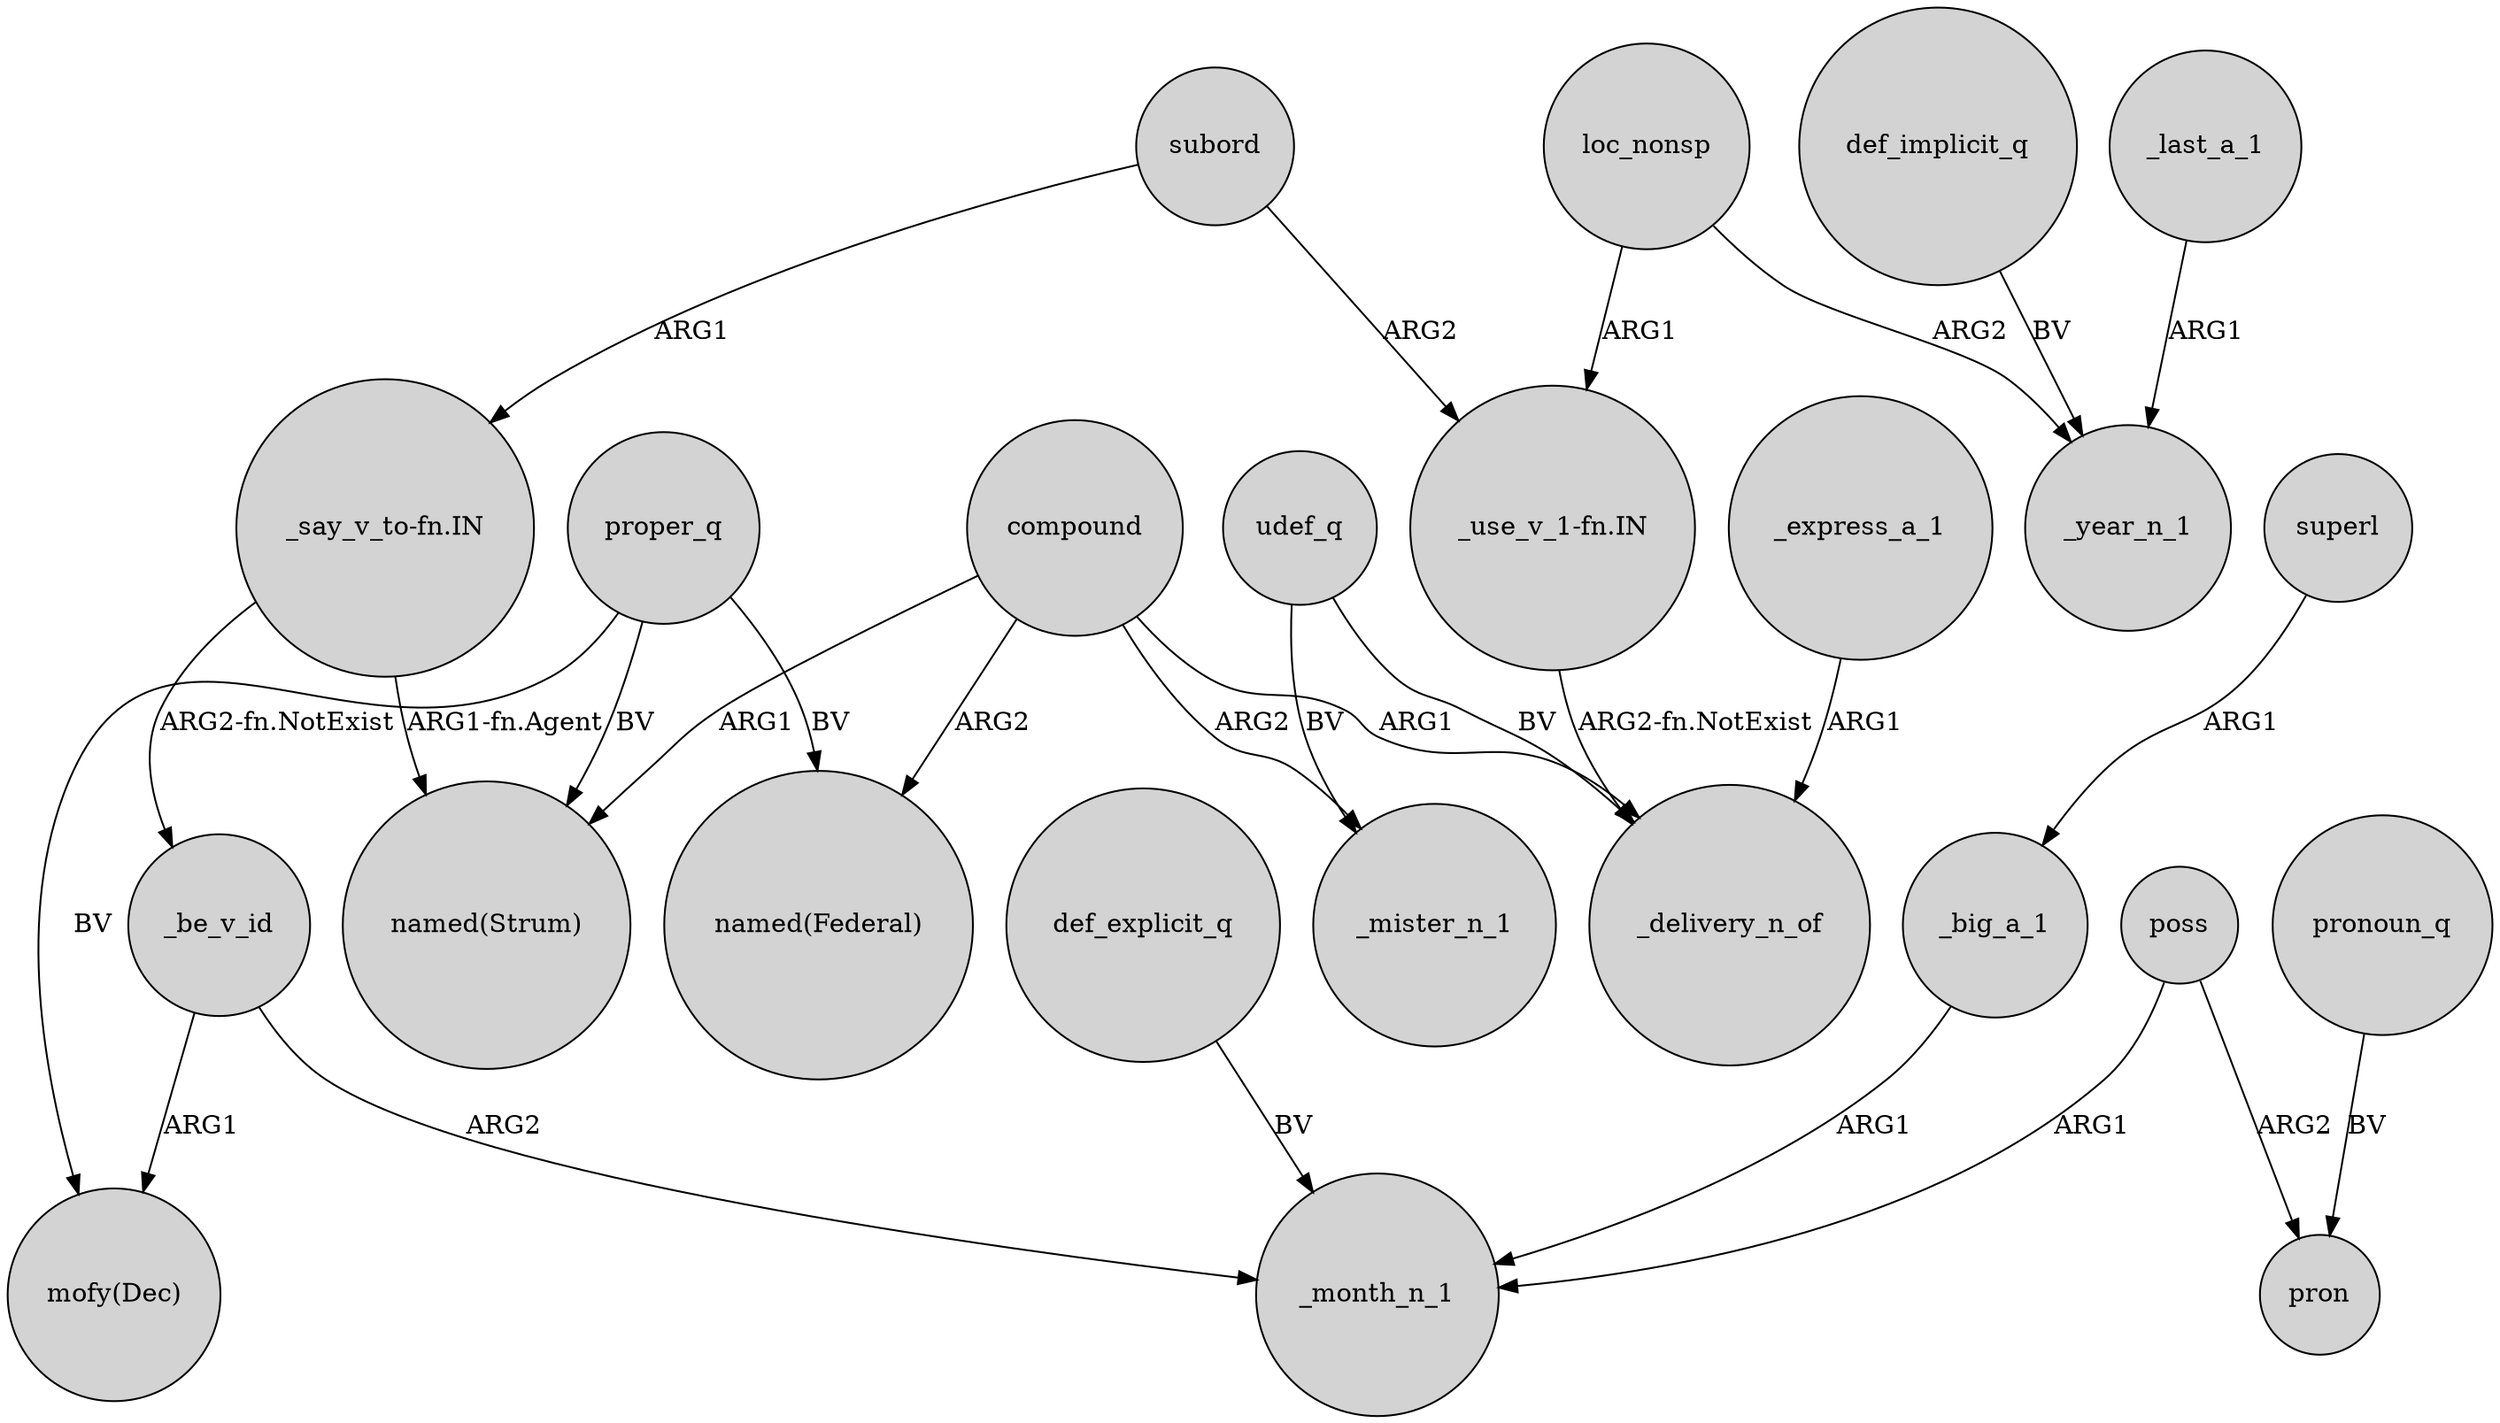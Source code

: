 digraph {
	node [shape=circle style=filled]
	_be_v_id -> "mofy(Dec)" [label=ARG1]
	"_say_v_to-fn.IN" -> "named(Strum)" [label="ARG1-fn.Agent"]
	poss -> pron [label=ARG2]
	def_implicit_q -> _year_n_1 [label=BV]
	udef_q -> _delivery_n_of [label=BV]
	proper_q -> "mofy(Dec)" [label=BV]
	compound -> _mister_n_1 [label=ARG2]
	_be_v_id -> _month_n_1 [label=ARG2]
	poss -> _month_n_1 [label=ARG1]
	udef_q -> _mister_n_1 [label=BV]
	compound -> "named(Strum)" [label=ARG1]
	"_say_v_to-fn.IN" -> _be_v_id [label="ARG2-fn.NotExist"]
	subord -> "_say_v_to-fn.IN" [label=ARG1]
	_big_a_1 -> _month_n_1 [label=ARG1]
	subord -> "_use_v_1-fn.IN" [label=ARG2]
	_express_a_1 -> _delivery_n_of [label=ARG1]
	compound -> _delivery_n_of [label=ARG1]
	pronoun_q -> pron [label=BV]
	proper_q -> "named(Strum)" [label=BV]
	loc_nonsp -> _year_n_1 [label=ARG2]
	_last_a_1 -> _year_n_1 [label=ARG1]
	"_use_v_1-fn.IN" -> _delivery_n_of [label="ARG2-fn.NotExist"]
	proper_q -> "named(Federal)" [label=BV]
	def_explicit_q -> _month_n_1 [label=BV]
	superl -> _big_a_1 [label=ARG1]
	compound -> "named(Federal)" [label=ARG2]
	loc_nonsp -> "_use_v_1-fn.IN" [label=ARG1]
}
